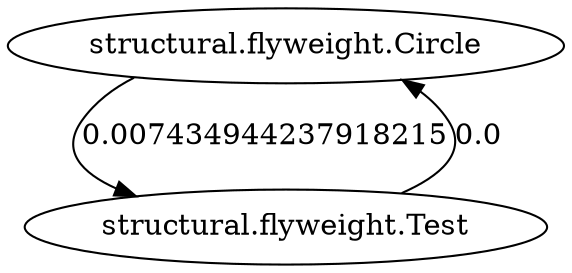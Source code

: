 digraph G {
"structural.flyweight.Circle" -> "structural.flyweight.Test" [ label = "0.007434944237918215"] "structural.flyweight.Test" -> "structural.flyweight.Circle" [ label = "0.0"] 
}
